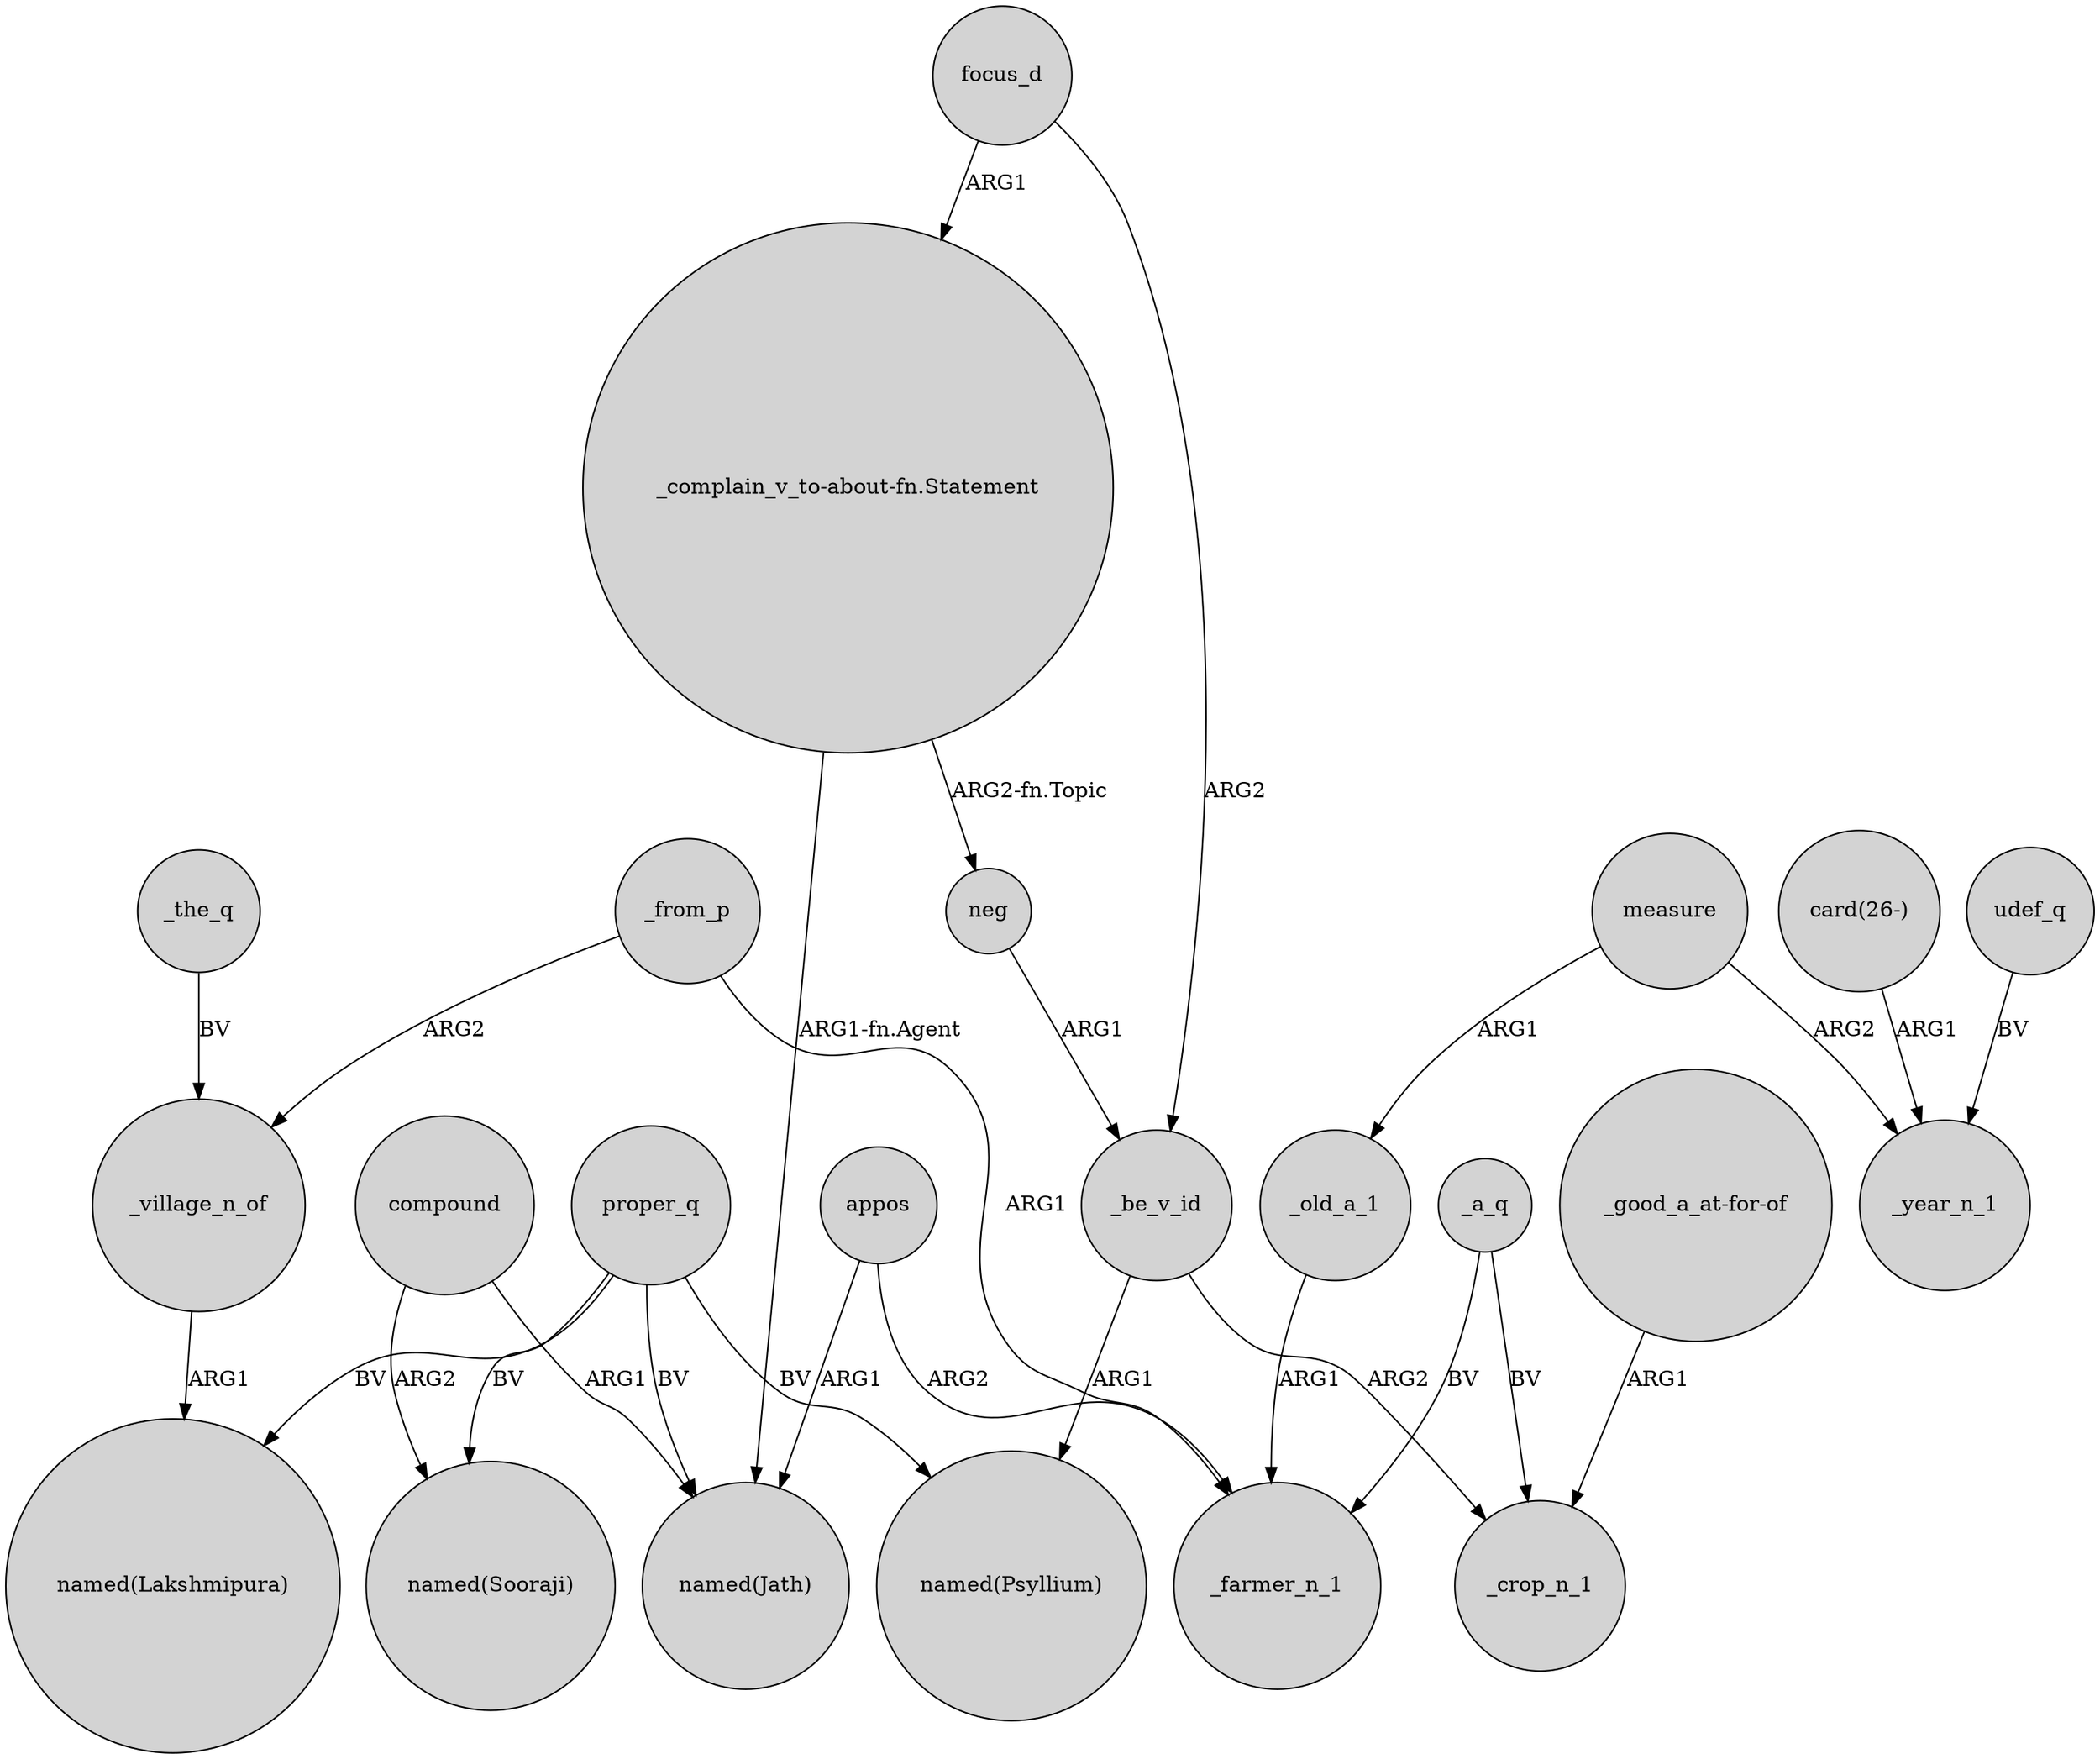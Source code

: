 digraph {
	node [shape=circle style=filled]
	focus_d -> _be_v_id [label=ARG2]
	_be_v_id -> "named(Psyllium)" [label=ARG1]
	appos -> "named(Jath)" [label=ARG1]
	measure -> _year_n_1 [label=ARG2]
	compound -> "named(Jath)" [label=ARG1]
	_the_q -> _village_n_of [label=BV]
	"card(26-)" -> _year_n_1 [label=ARG1]
	_a_q -> _farmer_n_1 [label=BV]
	"_complain_v_to-about-fn.Statement" -> neg [label="ARG2-fn.Topic"]
	_be_v_id -> _crop_n_1 [label=ARG2]
	_old_a_1 -> _farmer_n_1 [label=ARG1]
	measure -> _old_a_1 [label=ARG1]
	_from_p -> _farmer_n_1 [label=ARG1]
	_from_p -> _village_n_of [label=ARG2]
	_village_n_of -> "named(Lakshmipura)" [label=ARG1]
	_a_q -> _crop_n_1 [label=BV]
	"_complain_v_to-about-fn.Statement" -> "named(Jath)" [label="ARG1-fn.Agent"]
	"_good_a_at-for-of" -> _crop_n_1 [label=ARG1]
	proper_q -> "named(Jath)" [label=BV]
	focus_d -> "_complain_v_to-about-fn.Statement" [label=ARG1]
	proper_q -> "named(Psyllium)" [label=BV]
	appos -> _farmer_n_1 [label=ARG2]
	neg -> _be_v_id [label=ARG1]
	udef_q -> _year_n_1 [label=BV]
	proper_q -> "named(Sooraji)" [label=BV]
	proper_q -> "named(Lakshmipura)" [label=BV]
	compound -> "named(Sooraji)" [label=ARG2]
}

